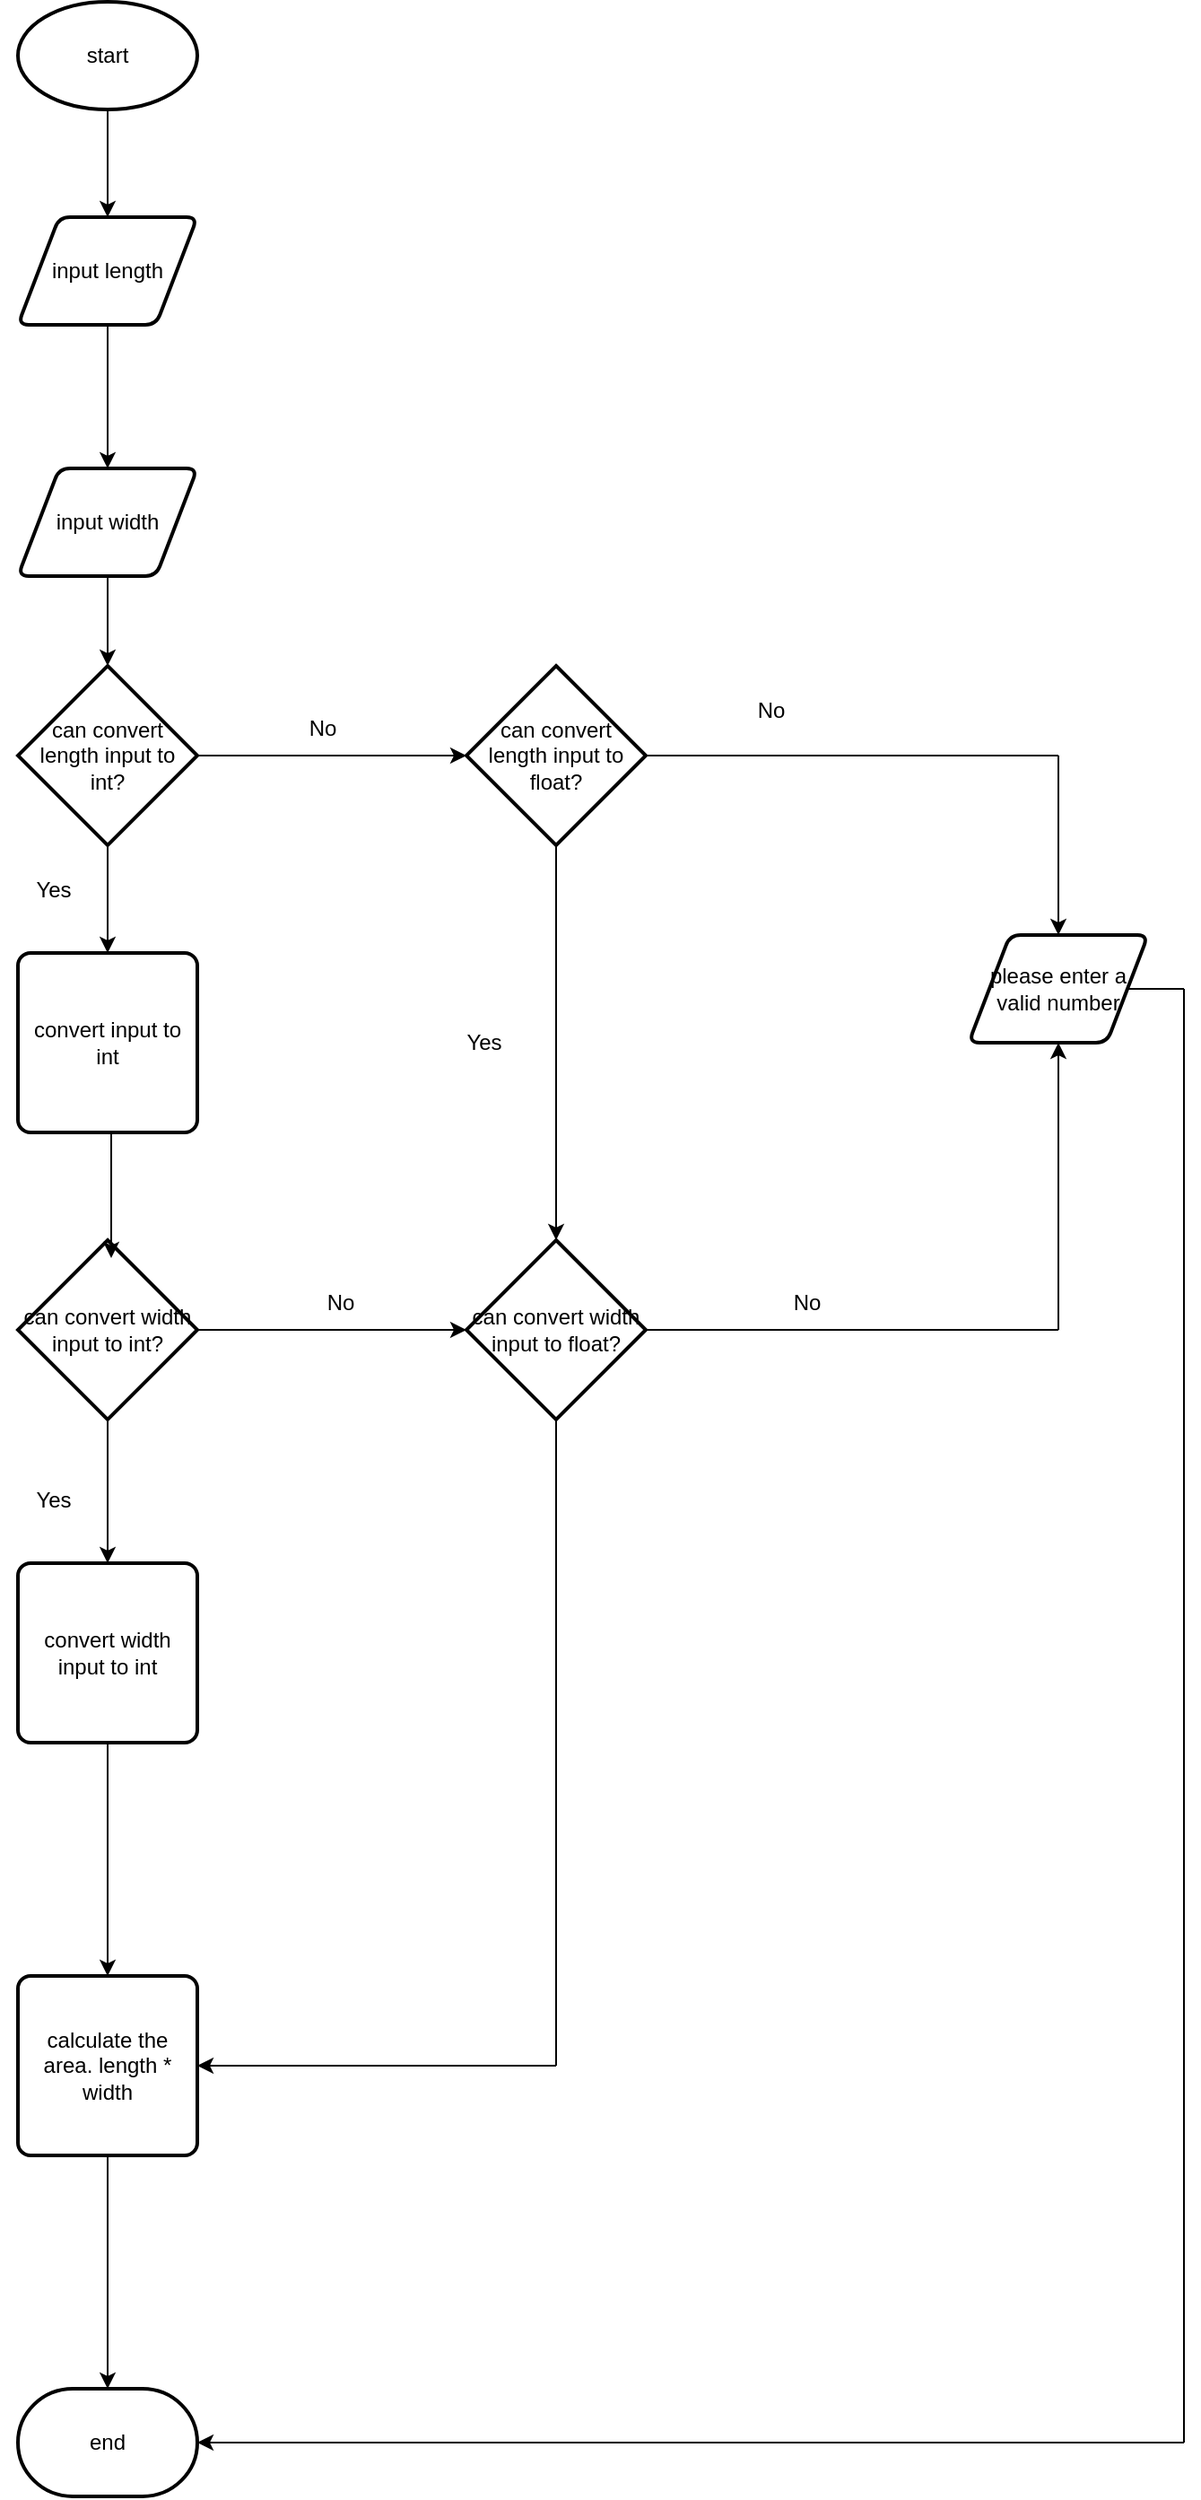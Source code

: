 <mxfile version="20.6.2" type="device"><diagram id="m__De-O1HnI1bwyFXiQP" name="Page-1"><mxGraphModel dx="1038" dy="571" grid="1" gridSize="10" guides="1" tooltips="1" connect="1" arrows="1" fold="1" page="1" pageScale="1" pageWidth="850" pageHeight="1100" math="0" shadow="0"><root><mxCell id="0"/><mxCell id="1" parent="0"/><mxCell id="CA10faWtdBOwuDsTWb1c-25" style="edgeStyle=orthogonalEdgeStyle;rounded=0;orthogonalLoop=1;jettySize=auto;html=1;" edge="1" parent="1" source="CA10faWtdBOwuDsTWb1c-1" target="CA10faWtdBOwuDsTWb1c-2"><mxGeometry relative="1" as="geometry"/></mxCell><mxCell id="CA10faWtdBOwuDsTWb1c-1" value="start" style="strokeWidth=2;html=1;shape=mxgraph.flowchart.start_1;whiteSpace=wrap;" vertex="1" parent="1"><mxGeometry x="310" y="60" width="100" height="60" as="geometry"/></mxCell><mxCell id="CA10faWtdBOwuDsTWb1c-11" style="edgeStyle=orthogonalEdgeStyle;rounded=0;orthogonalLoop=1;jettySize=auto;html=1;entryX=0.5;entryY=0;entryDx=0;entryDy=0;" edge="1" parent="1" source="CA10faWtdBOwuDsTWb1c-2" target="CA10faWtdBOwuDsTWb1c-3"><mxGeometry relative="1" as="geometry"/></mxCell><mxCell id="CA10faWtdBOwuDsTWb1c-2" value="input length" style="shape=parallelogram;html=1;strokeWidth=2;perimeter=parallelogramPerimeter;whiteSpace=wrap;rounded=1;arcSize=12;size=0.23;" vertex="1" parent="1"><mxGeometry x="310" y="180" width="100" height="60" as="geometry"/></mxCell><mxCell id="CA10faWtdBOwuDsTWb1c-12" style="edgeStyle=orthogonalEdgeStyle;rounded=0;orthogonalLoop=1;jettySize=auto;html=1;entryX=0.5;entryY=0;entryDx=0;entryDy=0;entryPerimeter=0;" edge="1" parent="1" source="CA10faWtdBOwuDsTWb1c-3" target="CA10faWtdBOwuDsTWb1c-4"><mxGeometry relative="1" as="geometry"/></mxCell><mxCell id="CA10faWtdBOwuDsTWb1c-3" value="input width" style="shape=parallelogram;html=1;strokeWidth=2;perimeter=parallelogramPerimeter;whiteSpace=wrap;rounded=1;arcSize=12;size=0.23;" vertex="1" parent="1"><mxGeometry x="310" y="320" width="100" height="60" as="geometry"/></mxCell><mxCell id="CA10faWtdBOwuDsTWb1c-13" style="edgeStyle=orthogonalEdgeStyle;rounded=0;orthogonalLoop=1;jettySize=auto;html=1;entryX=0.5;entryY=0;entryDx=0;entryDy=0;" edge="1" parent="1" source="CA10faWtdBOwuDsTWb1c-4" target="CA10faWtdBOwuDsTWb1c-6"><mxGeometry relative="1" as="geometry"/></mxCell><mxCell id="CA10faWtdBOwuDsTWb1c-17" style="edgeStyle=orthogonalEdgeStyle;rounded=0;orthogonalLoop=1;jettySize=auto;html=1;entryX=0;entryY=0.5;entryDx=0;entryDy=0;entryPerimeter=0;" edge="1" parent="1" source="CA10faWtdBOwuDsTWb1c-4" target="CA10faWtdBOwuDsTWb1c-9"><mxGeometry relative="1" as="geometry"/></mxCell><mxCell id="CA10faWtdBOwuDsTWb1c-4" value="can convert length input to int?" style="strokeWidth=2;html=1;shape=mxgraph.flowchart.decision;whiteSpace=wrap;" vertex="1" parent="1"><mxGeometry x="310" y="430" width="100" height="100" as="geometry"/></mxCell><mxCell id="CA10faWtdBOwuDsTWb1c-15" style="edgeStyle=orthogonalEdgeStyle;rounded=0;orthogonalLoop=1;jettySize=auto;html=1;entryX=0.5;entryY=0;entryDx=0;entryDy=0;" edge="1" parent="1" source="CA10faWtdBOwuDsTWb1c-5" target="CA10faWtdBOwuDsTWb1c-7"><mxGeometry relative="1" as="geometry"/></mxCell><mxCell id="CA10faWtdBOwuDsTWb1c-18" style="edgeStyle=orthogonalEdgeStyle;rounded=0;orthogonalLoop=1;jettySize=auto;html=1;entryX=0;entryY=0.5;entryDx=0;entryDy=0;entryPerimeter=0;" edge="1" parent="1" source="CA10faWtdBOwuDsTWb1c-5" target="CA10faWtdBOwuDsTWb1c-10"><mxGeometry relative="1" as="geometry"/></mxCell><mxCell id="CA10faWtdBOwuDsTWb1c-5" value="can convert width input to int?" style="strokeWidth=2;html=1;shape=mxgraph.flowchart.decision;whiteSpace=wrap;" vertex="1" parent="1"><mxGeometry x="310" y="750" width="100" height="100" as="geometry"/></mxCell><mxCell id="CA10faWtdBOwuDsTWb1c-14" style="edgeStyle=orthogonalEdgeStyle;rounded=0;orthogonalLoop=1;jettySize=auto;html=1;" edge="1" parent="1" source="CA10faWtdBOwuDsTWb1c-6"><mxGeometry relative="1" as="geometry"><mxPoint x="362" y="760" as="targetPoint"/><Array as="points"><mxPoint x="362" y="750"/><mxPoint x="362" y="750"/></Array></mxGeometry></mxCell><mxCell id="CA10faWtdBOwuDsTWb1c-6" value="convert input to int" style="rounded=1;whiteSpace=wrap;html=1;absoluteArcSize=1;arcSize=14;strokeWidth=2;" vertex="1" parent="1"><mxGeometry x="310" y="590" width="100" height="100" as="geometry"/></mxCell><mxCell id="CA10faWtdBOwuDsTWb1c-16" style="edgeStyle=orthogonalEdgeStyle;rounded=0;orthogonalLoop=1;jettySize=auto;html=1;entryX=0.5;entryY=0;entryDx=0;entryDy=0;" edge="1" parent="1" source="CA10faWtdBOwuDsTWb1c-7" target="CA10faWtdBOwuDsTWb1c-8"><mxGeometry relative="1" as="geometry"/></mxCell><mxCell id="CA10faWtdBOwuDsTWb1c-7" value="convert width input to int" style="rounded=1;whiteSpace=wrap;html=1;absoluteArcSize=1;arcSize=14;strokeWidth=2;" vertex="1" parent="1"><mxGeometry x="310" y="930" width="100" height="100" as="geometry"/></mxCell><mxCell id="CA10faWtdBOwuDsTWb1c-34" style="edgeStyle=orthogonalEdgeStyle;rounded=0;orthogonalLoop=1;jettySize=auto;html=1;entryX=0.5;entryY=0;entryDx=0;entryDy=0;entryPerimeter=0;" edge="1" parent="1" source="CA10faWtdBOwuDsTWb1c-8" target="CA10faWtdBOwuDsTWb1c-33"><mxGeometry relative="1" as="geometry"/></mxCell><mxCell id="CA10faWtdBOwuDsTWb1c-8" value="calculate the area. length * width" style="rounded=1;whiteSpace=wrap;html=1;absoluteArcSize=1;arcSize=14;strokeWidth=2;" vertex="1" parent="1"><mxGeometry x="310" y="1160" width="100" height="100" as="geometry"/></mxCell><mxCell id="CA10faWtdBOwuDsTWb1c-50" style="edgeStyle=orthogonalEdgeStyle;rounded=0;orthogonalLoop=1;jettySize=auto;html=1;entryX=0.5;entryY=0;entryDx=0;entryDy=0;entryPerimeter=0;" edge="1" parent="1" source="CA10faWtdBOwuDsTWb1c-9" target="CA10faWtdBOwuDsTWb1c-10"><mxGeometry relative="1" as="geometry"/></mxCell><mxCell id="CA10faWtdBOwuDsTWb1c-9" value="can convert length input to float?" style="strokeWidth=2;html=1;shape=mxgraph.flowchart.decision;whiteSpace=wrap;" vertex="1" parent="1"><mxGeometry x="560" y="430" width="100" height="100" as="geometry"/></mxCell><mxCell id="CA10faWtdBOwuDsTWb1c-10" value="can convert width input to float?" style="strokeWidth=2;html=1;shape=mxgraph.flowchart.decision;whiteSpace=wrap;" vertex="1" parent="1"><mxGeometry x="560" y="750" width="100" height="100" as="geometry"/></mxCell><mxCell id="CA10faWtdBOwuDsTWb1c-24" value="" style="endArrow=classic;html=1;rounded=0;entryX=1;entryY=0.5;entryDx=0;entryDy=0;" edge="1" parent="1" target="CA10faWtdBOwuDsTWb1c-8"><mxGeometry width="50" height="50" relative="1" as="geometry"><mxPoint x="610" y="1210" as="sourcePoint"/><mxPoint x="450" y="1030" as="targetPoint"/></mxGeometry></mxCell><mxCell id="CA10faWtdBOwuDsTWb1c-26" value="please enter a valid number" style="shape=parallelogram;html=1;strokeWidth=2;perimeter=parallelogramPerimeter;whiteSpace=wrap;rounded=1;arcSize=12;size=0.23;" vertex="1" parent="1"><mxGeometry x="840" y="580" width="100" height="60" as="geometry"/></mxCell><mxCell id="CA10faWtdBOwuDsTWb1c-29" value="" style="endArrow=classic;html=1;rounded=0;entryX=0.5;entryY=0;entryDx=0;entryDy=0;" edge="1" parent="1" target="CA10faWtdBOwuDsTWb1c-26"><mxGeometry width="50" height="50" relative="1" as="geometry"><mxPoint x="890" y="480" as="sourcePoint"/><mxPoint x="450" y="520" as="targetPoint"/></mxGeometry></mxCell><mxCell id="CA10faWtdBOwuDsTWb1c-32" value="" style="endArrow=classic;html=1;rounded=0;entryX=0.5;entryY=1;entryDx=0;entryDy=0;" edge="1" parent="1" target="CA10faWtdBOwuDsTWb1c-26"><mxGeometry width="50" height="50" relative="1" as="geometry"><mxPoint x="890" y="800" as="sourcePoint"/><mxPoint x="450" y="620" as="targetPoint"/></mxGeometry></mxCell><mxCell id="CA10faWtdBOwuDsTWb1c-33" value="end" style="strokeWidth=2;html=1;shape=mxgraph.flowchart.terminator;whiteSpace=wrap;" vertex="1" parent="1"><mxGeometry x="310" y="1390" width="100" height="60" as="geometry"/></mxCell><mxCell id="CA10faWtdBOwuDsTWb1c-38" value="" style="endArrow=classic;html=1;rounded=0;entryX=1;entryY=0.5;entryDx=0;entryDy=0;entryPerimeter=0;" edge="1" parent="1" target="CA10faWtdBOwuDsTWb1c-33"><mxGeometry width="50" height="50" relative="1" as="geometry"><mxPoint x="960" y="1420" as="sourcePoint"/><mxPoint x="640" y="1130" as="targetPoint"/></mxGeometry></mxCell><mxCell id="CA10faWtdBOwuDsTWb1c-39" value="" style="endArrow=none;html=1;rounded=0;entryX=1;entryY=0.5;entryDx=0;entryDy=0;" edge="1" parent="1" target="CA10faWtdBOwuDsTWb1c-26"><mxGeometry width="50" height="50" relative="1" as="geometry"><mxPoint x="960" y="610" as="sourcePoint"/><mxPoint x="480" y="730" as="targetPoint"/></mxGeometry></mxCell><mxCell id="CA10faWtdBOwuDsTWb1c-40" value="" style="endArrow=none;html=1;rounded=0;" edge="1" parent="1"><mxGeometry width="50" height="50" relative="1" as="geometry"><mxPoint x="960" y="1420" as="sourcePoint"/><mxPoint x="960" y="610" as="targetPoint"/></mxGeometry></mxCell><mxCell id="CA10faWtdBOwuDsTWb1c-41" value="" style="endArrow=none;html=1;rounded=0;exitX=1;exitY=0.5;exitDx=0;exitDy=0;exitPerimeter=0;" edge="1" parent="1" source="CA10faWtdBOwuDsTWb1c-9"><mxGeometry width="50" height="50" relative="1" as="geometry"><mxPoint x="630" y="730" as="sourcePoint"/><mxPoint x="890" y="480" as="targetPoint"/></mxGeometry></mxCell><mxCell id="CA10faWtdBOwuDsTWb1c-42" value="" style="endArrow=none;html=1;rounded=0;entryX=1;entryY=0.5;entryDx=0;entryDy=0;entryPerimeter=0;" edge="1" parent="1" target="CA10faWtdBOwuDsTWb1c-10"><mxGeometry width="50" height="50" relative="1" as="geometry"><mxPoint x="890" y="800" as="sourcePoint"/><mxPoint x="680" y="880" as="targetPoint"/></mxGeometry></mxCell><mxCell id="CA10faWtdBOwuDsTWb1c-43" value="" style="endArrow=none;html=1;rounded=0;entryX=0.5;entryY=1;entryDx=0;entryDy=0;entryPerimeter=0;" edge="1" parent="1" target="CA10faWtdBOwuDsTWb1c-10"><mxGeometry width="50" height="50" relative="1" as="geometry"><mxPoint x="610" y="1210" as="sourcePoint"/><mxPoint x="680" y="1180" as="targetPoint"/></mxGeometry></mxCell><mxCell id="CA10faWtdBOwuDsTWb1c-46" value="Yes" style="text;html=1;strokeColor=none;fillColor=none;align=center;verticalAlign=middle;whiteSpace=wrap;rounded=0;" vertex="1" parent="1"><mxGeometry x="300" y="540" width="60" height="30" as="geometry"/></mxCell><mxCell id="CA10faWtdBOwuDsTWb1c-47" value="No" style="text;html=1;strokeColor=none;fillColor=none;align=center;verticalAlign=middle;whiteSpace=wrap;rounded=0;" vertex="1" parent="1"><mxGeometry x="450" y="450" width="60" height="30" as="geometry"/></mxCell><mxCell id="CA10faWtdBOwuDsTWb1c-48" value="Yes" style="text;html=1;strokeColor=none;fillColor=none;align=center;verticalAlign=middle;whiteSpace=wrap;rounded=0;" vertex="1" parent="1"><mxGeometry x="300" y="880" width="60" height="30" as="geometry"/></mxCell><mxCell id="CA10faWtdBOwuDsTWb1c-49" value="No" style="text;html=1;strokeColor=none;fillColor=none;align=center;verticalAlign=middle;whiteSpace=wrap;rounded=0;" vertex="1" parent="1"><mxGeometry x="460" y="770" width="60" height="30" as="geometry"/></mxCell><mxCell id="CA10faWtdBOwuDsTWb1c-51" value="Yes" style="text;html=1;strokeColor=none;fillColor=none;align=center;verticalAlign=middle;whiteSpace=wrap;rounded=0;" vertex="1" parent="1"><mxGeometry x="540" y="625" width="60" height="30" as="geometry"/></mxCell><mxCell id="CA10faWtdBOwuDsTWb1c-53" value="No" style="text;html=1;strokeColor=none;fillColor=none;align=center;verticalAlign=middle;whiteSpace=wrap;rounded=0;" vertex="1" parent="1"><mxGeometry x="700" y="440" width="60" height="30" as="geometry"/></mxCell><mxCell id="CA10faWtdBOwuDsTWb1c-54" value="No" style="text;html=1;strokeColor=none;fillColor=none;align=center;verticalAlign=middle;whiteSpace=wrap;rounded=0;" vertex="1" parent="1"><mxGeometry x="720" y="770" width="60" height="30" as="geometry"/></mxCell></root></mxGraphModel></diagram></mxfile>